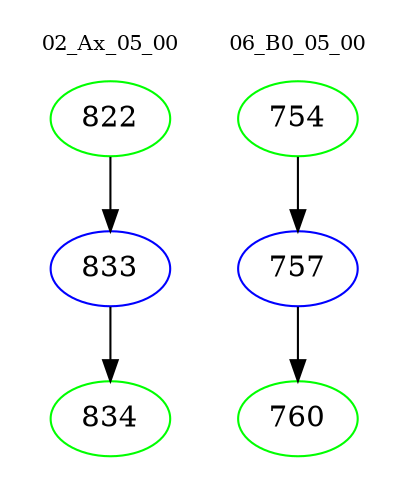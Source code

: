 digraph{
subgraph cluster_0 {
color = white
label = "02_Ax_05_00";
fontsize=10;
T0_822 [label="822", color="green"]
T0_822 -> T0_833 [color="black"]
T0_833 [label="833", color="blue"]
T0_833 -> T0_834 [color="black"]
T0_834 [label="834", color="green"]
}
subgraph cluster_1 {
color = white
label = "06_B0_05_00";
fontsize=10;
T1_754 [label="754", color="green"]
T1_754 -> T1_757 [color="black"]
T1_757 [label="757", color="blue"]
T1_757 -> T1_760 [color="black"]
T1_760 [label="760", color="green"]
}
}
